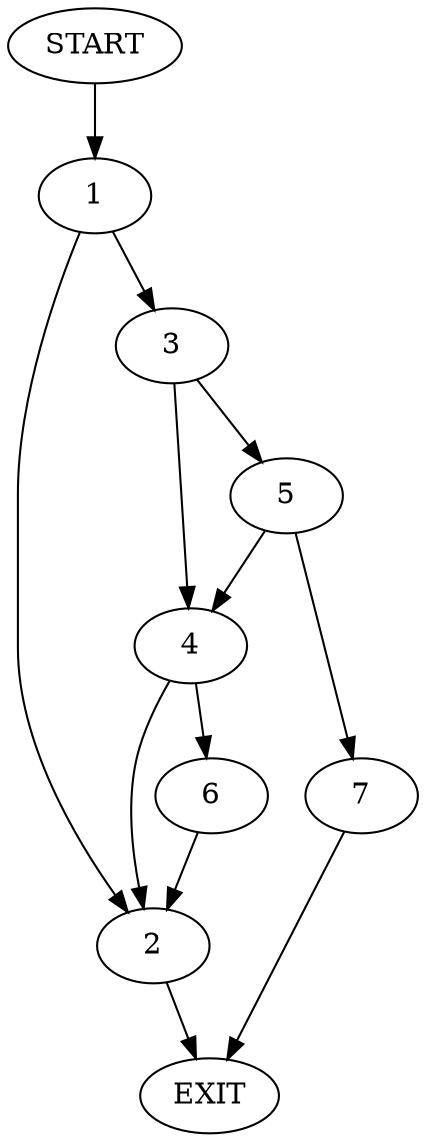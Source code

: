 digraph {
0 [label="START"]
8 [label="EXIT"]
0 -> 1
1 -> 2
1 -> 3
2 -> 8
3 -> 4
3 -> 5
4 -> 2
4 -> 6
5 -> 4
5 -> 7
7 -> 8
6 -> 2
}
